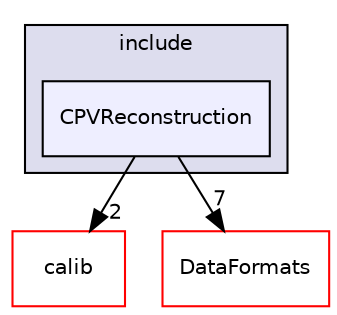 digraph "/home/travis/build/AliceO2Group/AliceO2/Detectors/CPV/reconstruction/include/CPVReconstruction" {
  bgcolor=transparent;
  compound=true
  node [ fontsize="10", fontname="Helvetica"];
  edge [ labelfontsize="10", labelfontname="Helvetica"];
  subgraph clusterdir_ba4a6fb4bd39b0710fac84f5496433cc {
    graph [ bgcolor="#ddddee", pencolor="black", label="include" fontname="Helvetica", fontsize="10", URL="dir_ba4a6fb4bd39b0710fac84f5496433cc.html"]
  dir_85feb6d0501ab0f125c807baf336ac11 [shape=box, label="CPVReconstruction", style="filled", fillcolor="#eeeeff", pencolor="black", URL="dir_85feb6d0501ab0f125c807baf336ac11.html"];
  }
  dir_09ac740ef76ce36f9a01e5a702df673a [shape=box label="calib" color="red" URL="dir_09ac740ef76ce36f9a01e5a702df673a.html"];
  dir_2171f7ec022c5423887b07c69b2f5b48 [shape=box label="DataFormats" color="red" URL="dir_2171f7ec022c5423887b07c69b2f5b48.html"];
  dir_85feb6d0501ab0f125c807baf336ac11->dir_09ac740ef76ce36f9a01e5a702df673a [headlabel="2", labeldistance=1.5 headhref="dir_000379_000365.html"];
  dir_85feb6d0501ab0f125c807baf336ac11->dir_2171f7ec022c5423887b07c69b2f5b48 [headlabel="7", labeldistance=1.5 headhref="dir_000379_000090.html"];
}
